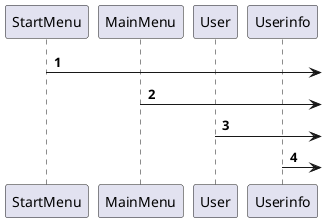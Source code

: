 @startuml
'https://plantuml.com/sequence-diagram

autonumber

StartMenu->
MainMenu->

User ->
Userinfo->

@enduml